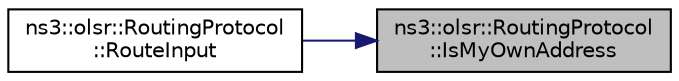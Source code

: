 digraph "ns3::olsr::RoutingProtocol::IsMyOwnAddress"
{
 // LATEX_PDF_SIZE
  edge [fontname="Helvetica",fontsize="10",labelfontname="Helvetica",labelfontsize="10"];
  node [fontname="Helvetica",fontsize="10",shape=record];
  rankdir="RL";
  Node1 [label="ns3::olsr::RoutingProtocol\l::IsMyOwnAddress",height=0.2,width=0.4,color="black", fillcolor="grey75", style="filled", fontcolor="black",tooltip="Check that address is one of my interfaces."];
  Node1 -> Node2 [dir="back",color="midnightblue",fontsize="10",style="solid",fontname="Helvetica"];
  Node2 [label="ns3::olsr::RoutingProtocol\l::RouteInput",height=0.2,width=0.4,color="black", fillcolor="white", style="filled",URL="$classns3_1_1olsr_1_1_routing_protocol.html#aa0291ccccb5e4e0d42e8b5da4167a5ab",tooltip="Route an input packet (to be forwarded or locally delivered)"];
}

